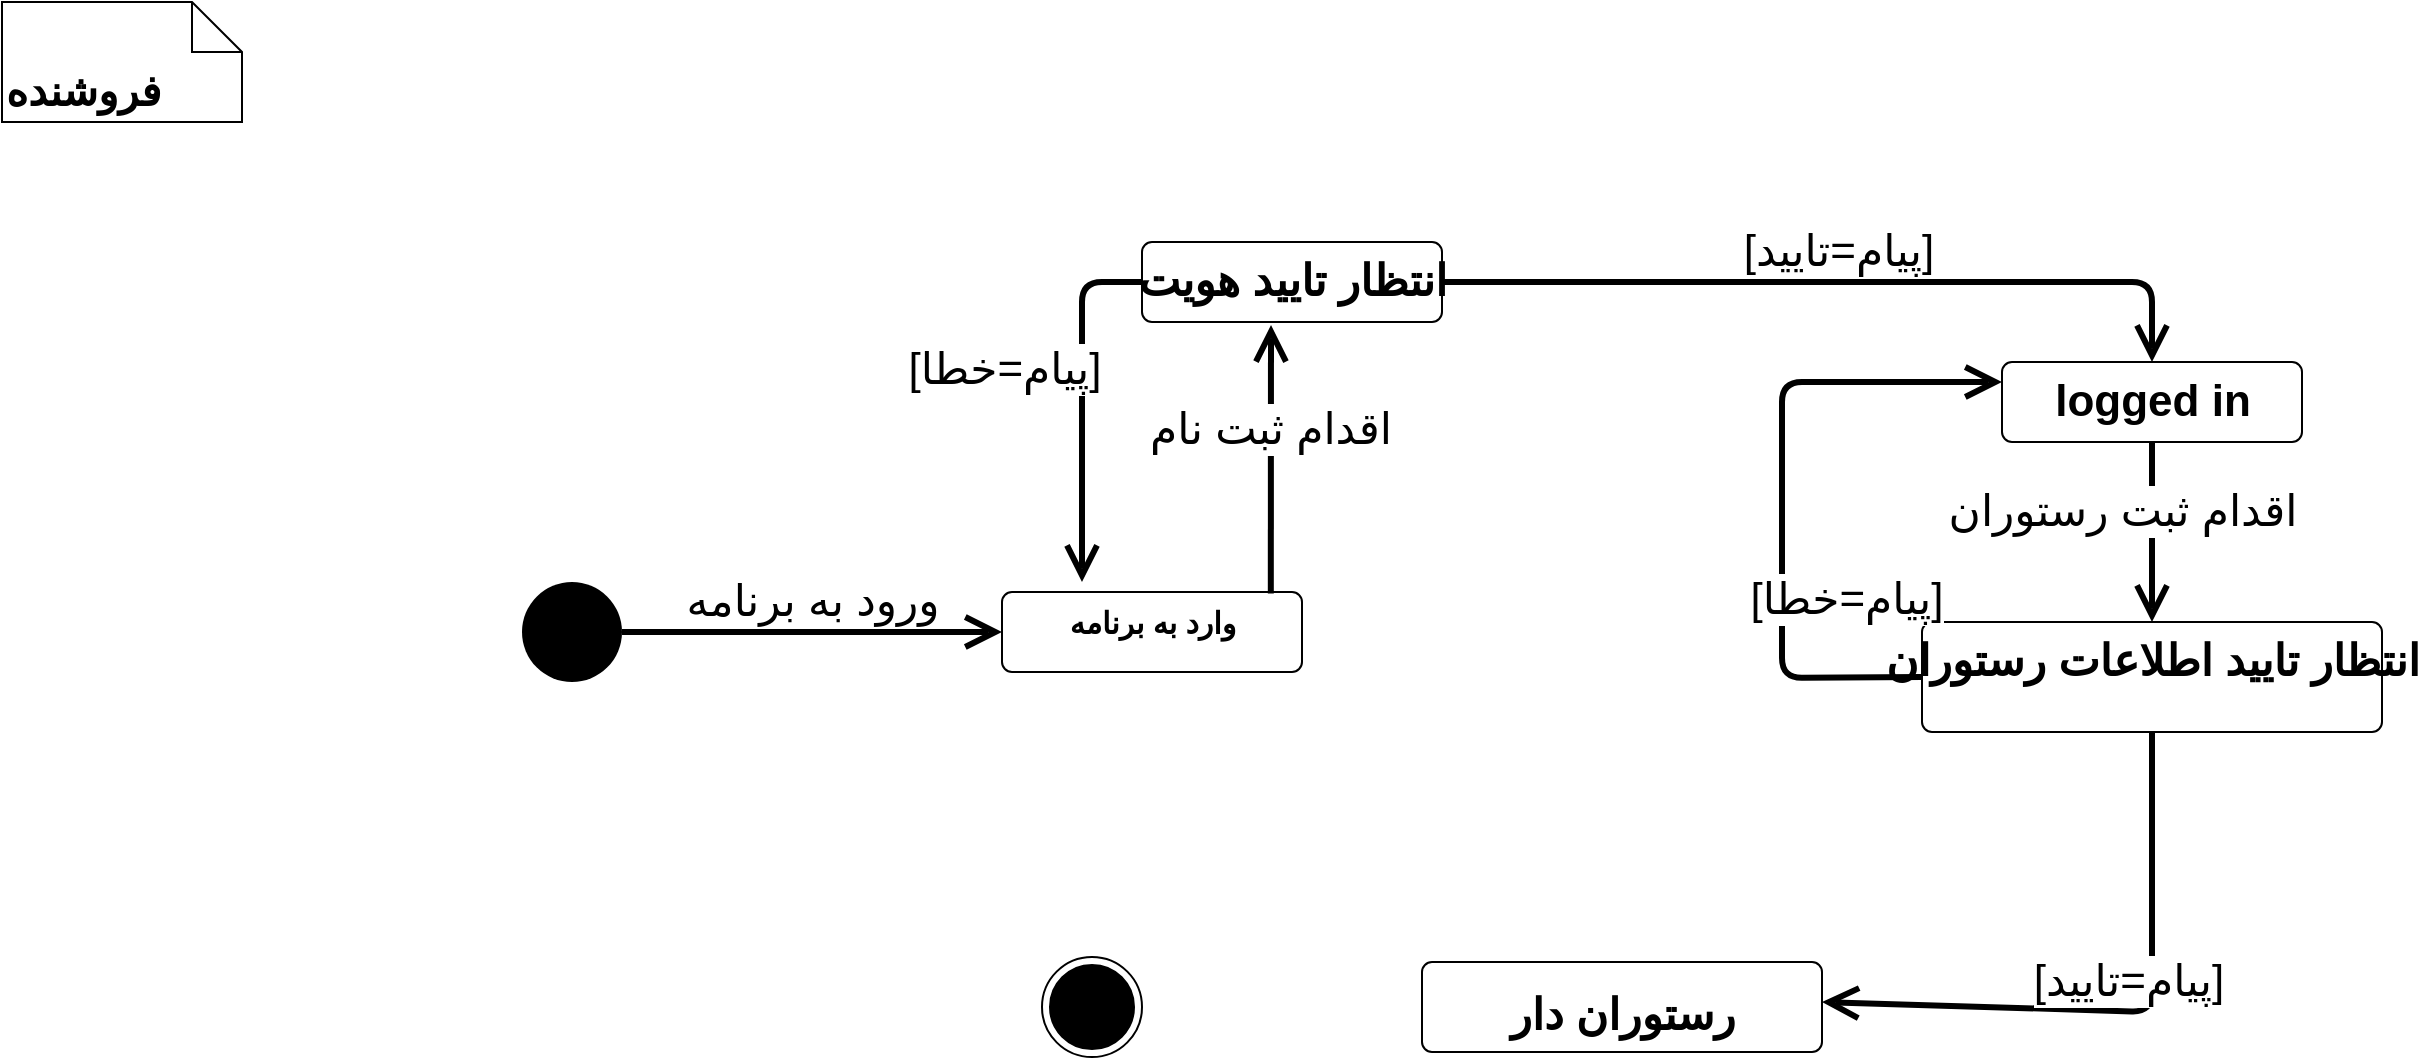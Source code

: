 <mxfile version="14.1.3" type="github">
  <diagram name="Page-1" id="58cdce13-f638-feb5-8d6f-7d28b1aa9fa0">
    <mxGraphModel dx="1117" dy="610" grid="1" gridSize="10" guides="1" tooltips="1" connect="1" arrows="1" fold="1" page="1" pageScale="1" pageWidth="1100" pageHeight="850" background="#ffffff" math="0" shadow="0">
      <root>
        <mxCell id="0" />
        <mxCell id="1" parent="0" />
        <mxCell id="qLAmZXMIbUz67TFTp53_-2" value="وارد به برنامه" style="html=1;align=center;verticalAlign=top;rounded=1;absoluteArcSize=1;arcSize=10;dashed=0;fontSize=15;fontStyle=1" parent="1" vertex="1">
          <mxGeometry x="500" y="295" width="150" height="40" as="geometry" />
        </mxCell>
        <mxCell id="qLAmZXMIbUz67TFTp53_-3" value="" style="ellipse;fillColor=#000000;strokeColor=none;" parent="1" vertex="1">
          <mxGeometry x="260" y="290" width="50" height="50" as="geometry" />
        </mxCell>
        <mxCell id="qLAmZXMIbUz67TFTp53_-4" value="" style="ellipse;html=1;shape=endState;fillColor=#000000;strokeColor=#000000;" parent="1" vertex="1">
          <mxGeometry x="520" y="477.5" width="50" height="50" as="geometry" />
        </mxCell>
        <mxCell id="qLAmZXMIbUz67TFTp53_-5" value="&lt;b&gt;&lt;font style=&quot;font-size: 21px&quot;&gt;فروشنده&lt;/font&gt;&lt;/b&gt;" style="shape=note2;boundedLbl=1;whiteSpace=wrap;html=1;size=25;verticalAlign=top;align=left;" parent="1" vertex="1">
          <mxGeometry width="120" height="60" as="geometry" />
        </mxCell>
        <mxCell id="qLAmZXMIbUz67TFTp53_-6" value="&lt;font style=&quot;font-size: 22px&quot;&gt;ورود به برنامه &lt;/font&gt;" style="edgeStyle=none;html=1;endArrow=open;endSize=12;strokeWidth=3;verticalAlign=bottom;exitX=1;exitY=0.5;exitDx=0;exitDy=0;entryX=0;entryY=0.5;entryDx=0;entryDy=0;" parent="1" source="qLAmZXMIbUz67TFTp53_-3" target="qLAmZXMIbUz67TFTp53_-2" edge="1">
          <mxGeometry width="160" relative="1" as="geometry">
            <mxPoint x="320" y="319.17" as="sourcePoint" />
            <mxPoint x="480" y="319.17" as="targetPoint" />
          </mxGeometry>
        </mxCell>
        <mxCell id="FcyZnMZGrbSRMLAjMmXu-1" value="&lt;b&gt;&lt;font style=&quot;font-size: 22px&quot;&gt;انتظار تایید هویت&lt;br&gt;&lt;/font&gt;&lt;/b&gt;" style="html=1;align=center;verticalAlign=top;rounded=1;absoluteArcSize=1;arcSize=10;dashed=0;" vertex="1" parent="1">
          <mxGeometry x="570" y="120" width="150" height="40" as="geometry" />
        </mxCell>
        <mxCell id="FcyZnMZGrbSRMLAjMmXu-2" value="&lt;font style=&quot;font-size: 22px&quot;&gt;اقدام ثبت نام &lt;br&gt;&lt;/font&gt;" style="edgeStyle=none;html=1;endArrow=open;endSize=12;strokeWidth=3;verticalAlign=bottom;exitX=0.896;exitY=0.018;exitDx=0;exitDy=0;entryX=0.43;entryY=1.036;entryDx=0;entryDy=0;entryPerimeter=0;exitPerimeter=0;" edge="1" parent="1" source="qLAmZXMIbUz67TFTp53_-2" target="FcyZnMZGrbSRMLAjMmXu-1">
          <mxGeometry width="160" relative="1" as="geometry">
            <mxPoint x="560" y="240" as="sourcePoint" />
            <mxPoint x="750" y="240" as="targetPoint" />
            <Array as="points" />
          </mxGeometry>
        </mxCell>
        <mxCell id="FcyZnMZGrbSRMLAjMmXu-3" value="&lt;font style=&quot;font-size: 22px&quot;&gt;[پیام=تایید]&lt;/font&gt;" style="edgeStyle=none;html=1;endArrow=open;endSize=12;strokeWidth=3;verticalAlign=bottom;exitX=1;exitY=0.5;exitDx=0;exitDy=0;entryX=0.5;entryY=0;entryDx=0;entryDy=0;" edge="1" parent="1" source="FcyZnMZGrbSRMLAjMmXu-1" target="FcyZnMZGrbSRMLAjMmXu-5">
          <mxGeometry width="160" relative="1" as="geometry">
            <mxPoint x="820" y="170" as="sourcePoint" />
            <mxPoint x="890" y="220" as="targetPoint" />
            <Array as="points">
              <mxPoint x="1075" y="140" />
            </Array>
          </mxGeometry>
        </mxCell>
        <mxCell id="FcyZnMZGrbSRMLAjMmXu-4" value="&lt;font style=&quot;font-size: 22px&quot;&gt;[پیام=خطا]&lt;/font&gt;" style="edgeStyle=none;html=1;endArrow=open;endSize=12;strokeWidth=3;verticalAlign=bottom;exitX=0;exitY=0.5;exitDx=0;exitDy=0;" edge="1" parent="1" source="FcyZnMZGrbSRMLAjMmXu-1">
          <mxGeometry x="-0.02" y="-39" width="160" relative="1" as="geometry">
            <mxPoint x="480" y="160" as="sourcePoint" />
            <mxPoint x="540" y="290" as="targetPoint" />
            <Array as="points">
              <mxPoint x="540" y="140" />
            </Array>
            <mxPoint y="1" as="offset" />
          </mxGeometry>
        </mxCell>
        <mxCell id="FcyZnMZGrbSRMLAjMmXu-5" value="&lt;b&gt;&lt;font style=&quot;font-size: 22px&quot;&gt;logged in &lt;br&gt;&lt;/font&gt;&lt;/b&gt;" style="html=1;align=center;verticalAlign=top;rounded=1;absoluteArcSize=1;arcSize=10;dashed=0;" vertex="1" parent="1">
          <mxGeometry x="1000" y="180" width="150" height="40" as="geometry" />
        </mxCell>
        <mxCell id="FcyZnMZGrbSRMLAjMmXu-6" value="&lt;font style=&quot;font-size: 22px&quot;&gt;اقدام ثبت رستوران &lt;br&gt;&lt;/font&gt;" style="edgeStyle=none;html=1;endArrow=open;endSize=12;strokeWidth=3;verticalAlign=bottom;exitX=0.5;exitY=1;exitDx=0;exitDy=0;entryX=0.5;entryY=0;entryDx=0;entryDy=0;" edge="1" parent="1" source="FcyZnMZGrbSRMLAjMmXu-5" target="FcyZnMZGrbSRMLAjMmXu-7">
          <mxGeometry x="0.111" y="-15" width="160" relative="1" as="geometry">
            <mxPoint x="850" y="360" as="sourcePoint" />
            <mxPoint x="1040" y="400" as="targetPoint" />
            <Array as="points" />
            <mxPoint as="offset" />
          </mxGeometry>
        </mxCell>
        <mxCell id="FcyZnMZGrbSRMLAjMmXu-7" value="&lt;b&gt;&lt;font style=&quot;font-size: 22px&quot;&gt;انتظار تایید اطلاعات رستوران&lt;br&gt;&lt;/font&gt;&lt;/b&gt;" style="html=1;align=center;verticalAlign=top;rounded=1;absoluteArcSize=1;arcSize=10;dashed=0;" vertex="1" parent="1">
          <mxGeometry x="960" y="310" width="230" height="55" as="geometry" />
        </mxCell>
        <mxCell id="FcyZnMZGrbSRMLAjMmXu-8" value="&lt;font style=&quot;font-size: 22px&quot;&gt;[پیام=تایید]&lt;/font&gt;" style="edgeStyle=none;html=1;endArrow=open;endSize=12;strokeWidth=3;verticalAlign=bottom;exitX=0.5;exitY=1;exitDx=0;exitDy=0;" edge="1" parent="1" source="FcyZnMZGrbSRMLAjMmXu-7">
          <mxGeometry width="160" relative="1" as="geometry">
            <mxPoint x="790" y="505" as="sourcePoint" />
            <mxPoint x="910" y="500" as="targetPoint" />
            <Array as="points">
              <mxPoint x="1075" y="505" />
            </Array>
          </mxGeometry>
        </mxCell>
        <mxCell id="FcyZnMZGrbSRMLAjMmXu-9" value="&lt;font style=&quot;font-size: 22px&quot;&gt;[پیام=خطا]&lt;/font&gt;" style="edgeStyle=none;html=1;endArrow=open;endSize=12;strokeWidth=3;verticalAlign=bottom;exitX=0;exitY=0.5;exitDx=0;exitDy=0;entryX=0;entryY=0.25;entryDx=0;entryDy=0;" edge="1" parent="1" source="FcyZnMZGrbSRMLAjMmXu-7" target="FcyZnMZGrbSRMLAjMmXu-5">
          <mxGeometry x="-0.426" y="-32" width="160" relative="1" as="geometry">
            <mxPoint x="780" y="340" as="sourcePoint" />
            <mxPoint x="747.5" y="495.0" as="targetPoint" />
            <Array as="points">
              <mxPoint x="890" y="338" />
              <mxPoint x="890" y="190" />
            </Array>
            <mxPoint as="offset" />
          </mxGeometry>
        </mxCell>
        <mxCell id="FcyZnMZGrbSRMLAjMmXu-10" value="&lt;font style=&quot;font-size: 22px&quot;&gt;&lt;b&gt;&lt;font style=&quot;font-size: 22px&quot;&gt;رستوران دار&lt;/font&gt;&lt;font style=&quot;font-size: 31px&quot;&gt;&lt;br&gt;&lt;/font&gt;&lt;/b&gt;&lt;/font&gt;" style="html=1;align=center;verticalAlign=middle;rounded=1;absoluteArcSize=1;arcSize=10;dashed=0;" vertex="1" parent="1">
          <mxGeometry x="710" y="480" width="200" height="45" as="geometry" />
        </mxCell>
      </root>
    </mxGraphModel>
  </diagram>
</mxfile>
